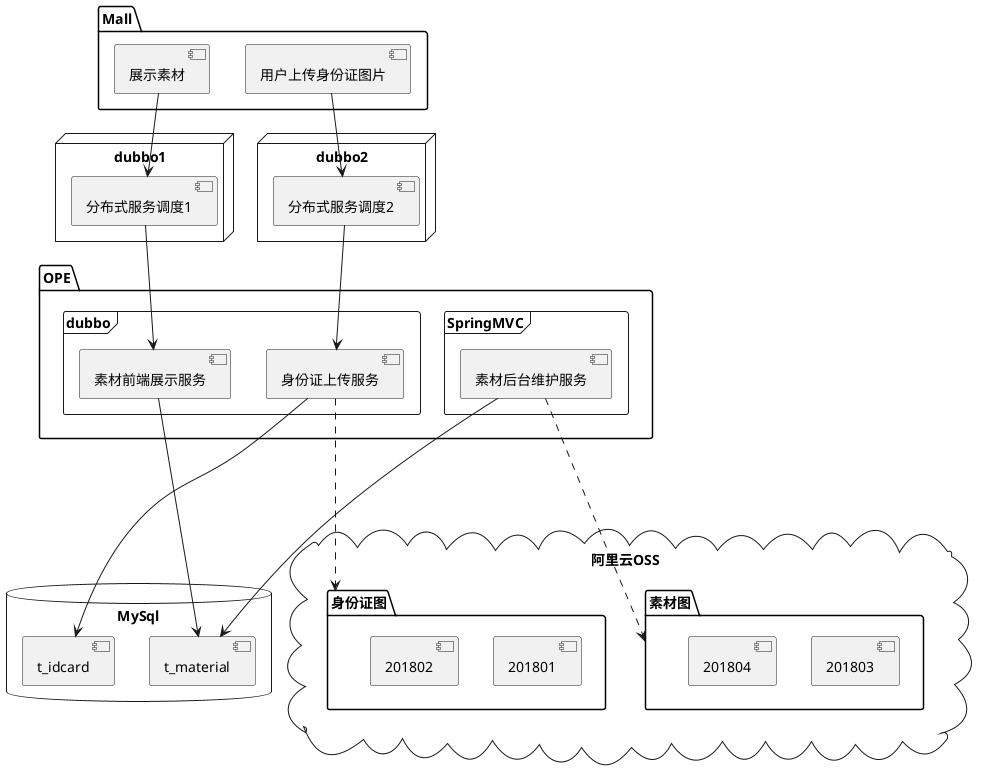 @startuml
package "Mall" {
    [展示素材]
    [用户上传身份证图片]
}

node dubbo1 {
    [分布式服务调度1]
    [展示素材] --> [分布式服务调度1]
}

node dubbo2 {
    [分布式服务调度2]

    [用户上传身份证图片] --> [分布式服务调度2]
}

package OPE {
    frame SpringMVC {
        [素材后台维护服务]
    }

    frame dubbo {
           [身份证上传服务]
           [素材前端展示服务]

           [分布式服务调度1] --> [素材前端展示服务]
           [分布式服务调度2] --> [身份证上传服务]
       }
}

database MySql  {
   [t_idcard]
   [t_material]

    [素材后台维护服务] ----> [t_material]
    [素材前端展示服务] ----> [t_material]
    [身份证上传服务] ----> [t_idcard]

}

cloud 阿里云OSS {
    folder 身份证图 {
        [201801]
        [201802]
    }

    folder 素材图 {
            [201803]
            [201804]
    }
    [素材后台维护服务] ....> 素材图
    [身份证上传服务] ....> 身份证图
}

@enduml